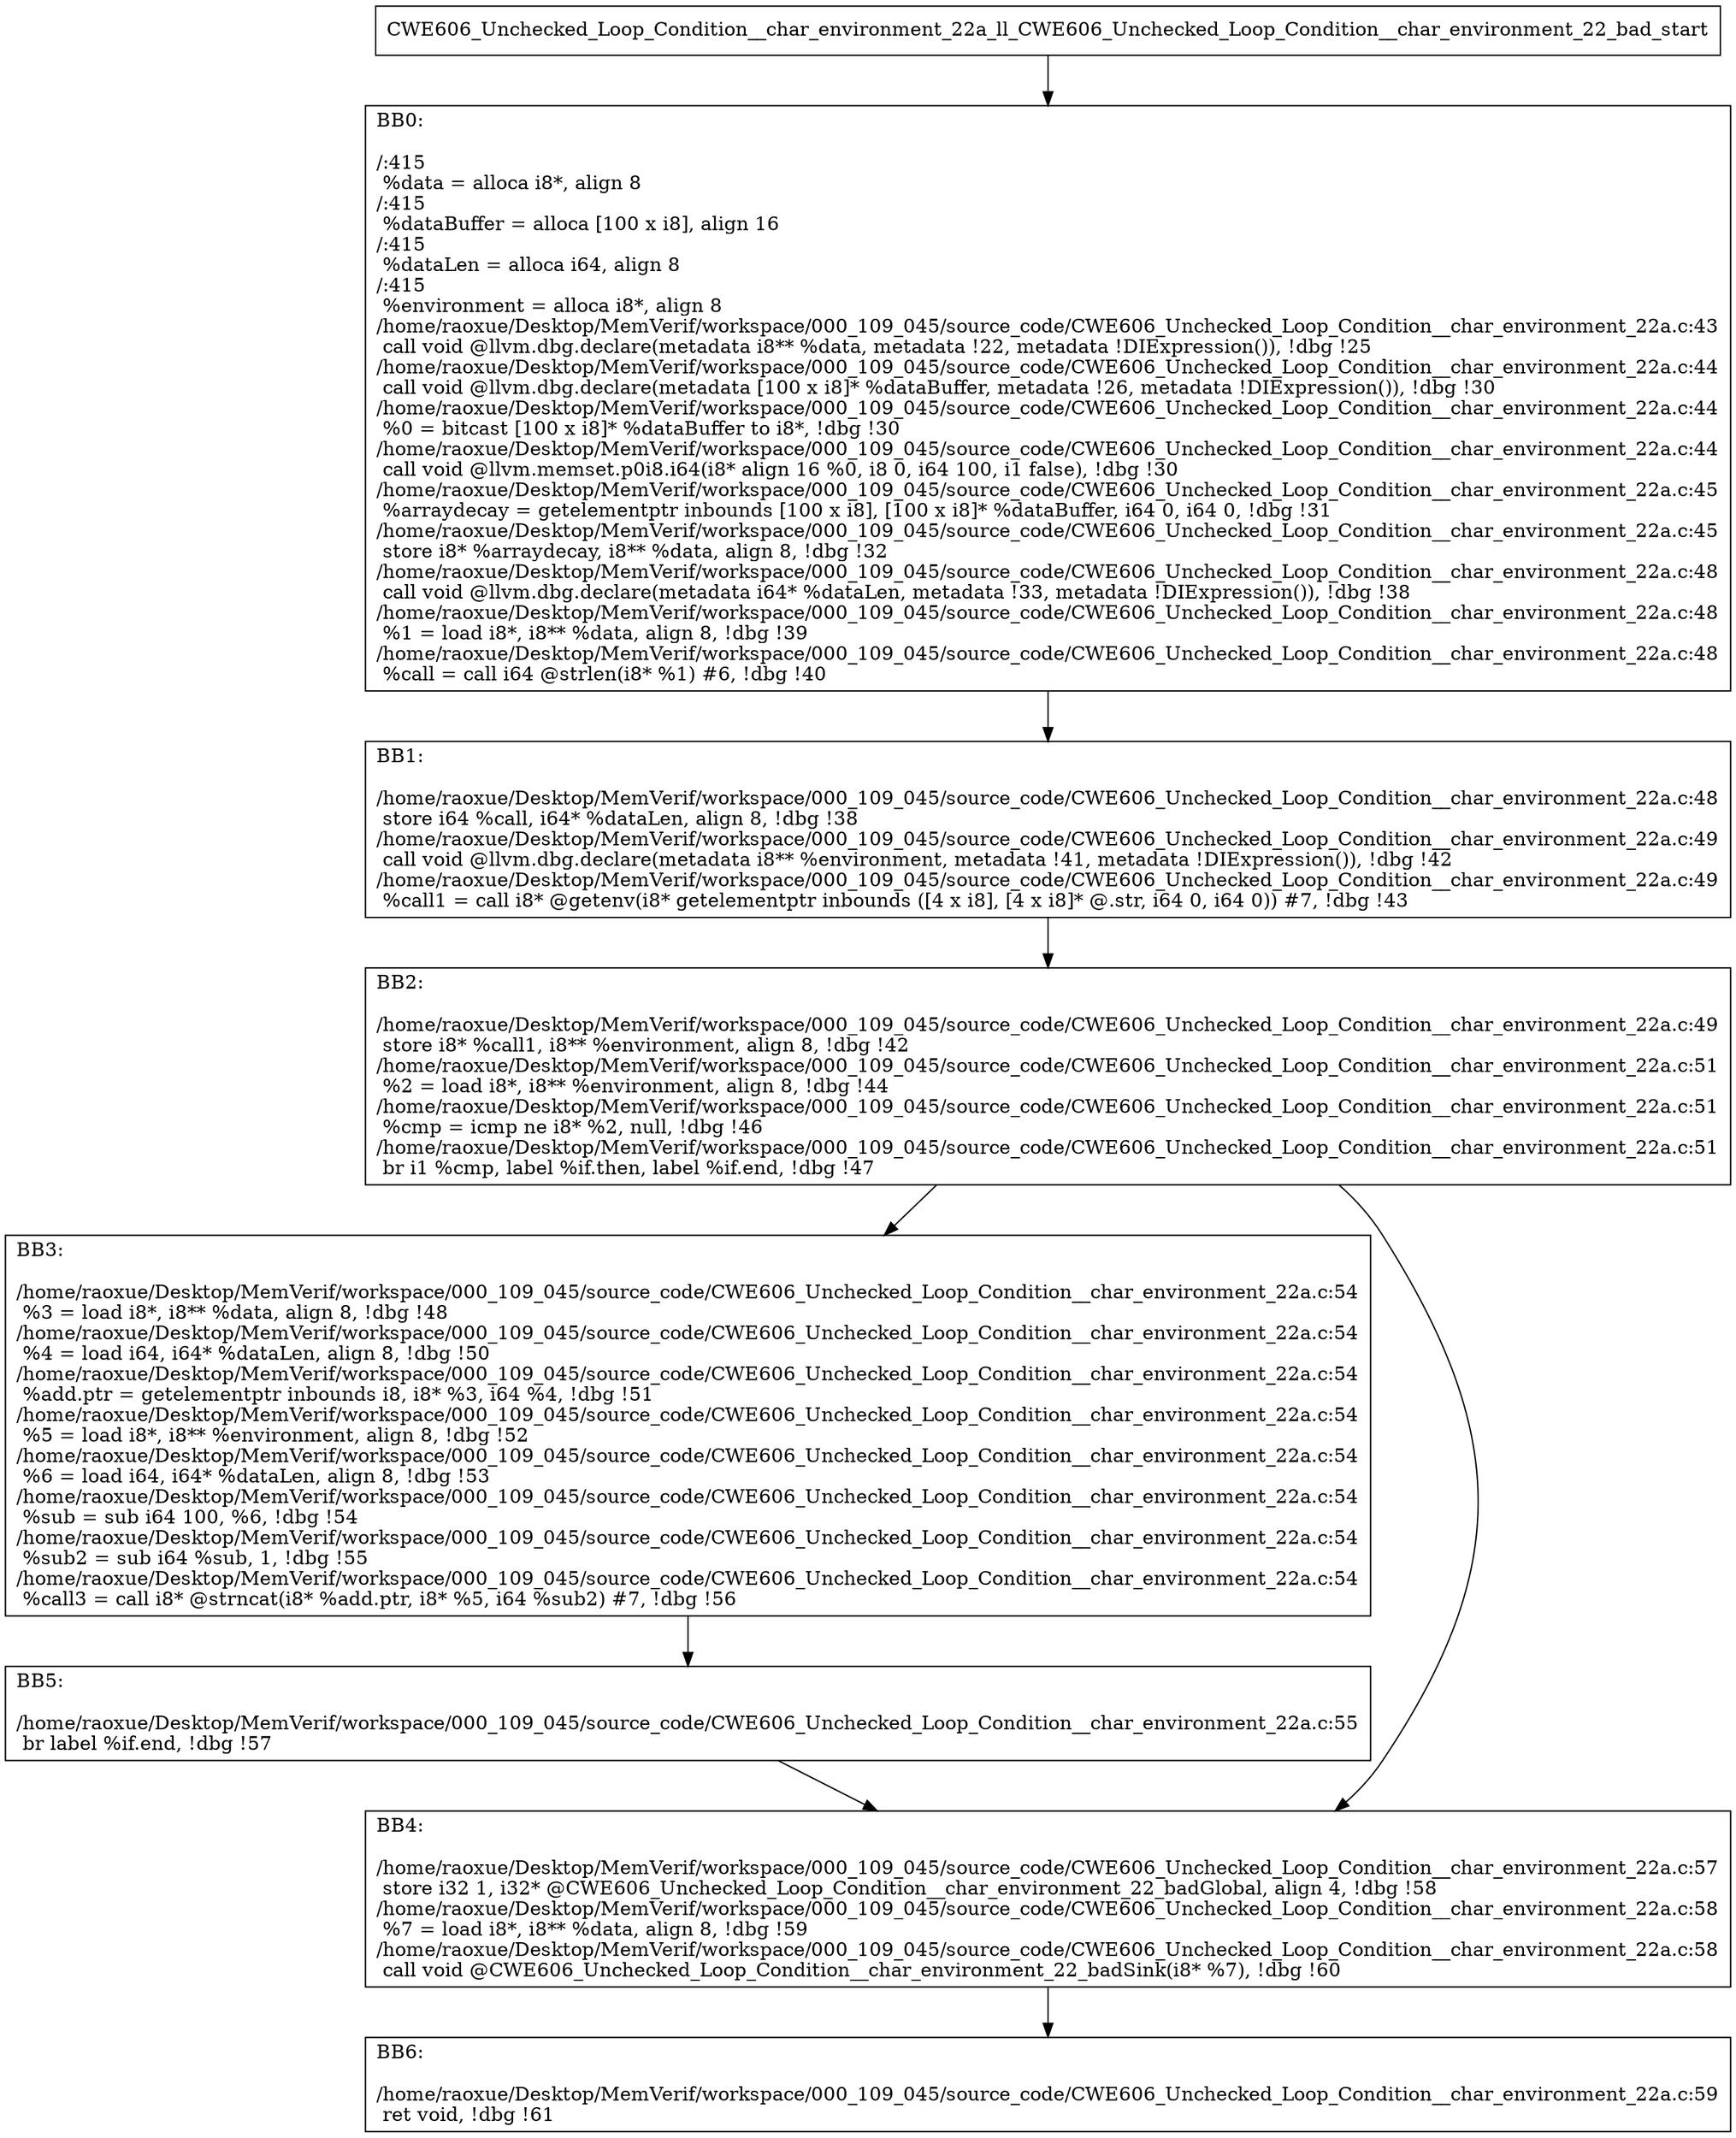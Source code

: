 digraph "CFG for'CWE606_Unchecked_Loop_Condition__char_environment_22a_ll_CWE606_Unchecked_Loop_Condition__char_environment_22_bad' function" {
	BBCWE606_Unchecked_Loop_Condition__char_environment_22a_ll_CWE606_Unchecked_Loop_Condition__char_environment_22_bad_start[shape=record,label="{CWE606_Unchecked_Loop_Condition__char_environment_22a_ll_CWE606_Unchecked_Loop_Condition__char_environment_22_bad_start}"];
	BBCWE606_Unchecked_Loop_Condition__char_environment_22a_ll_CWE606_Unchecked_Loop_Condition__char_environment_22_bad_start-> CWE606_Unchecked_Loop_Condition__char_environment_22a_ll_CWE606_Unchecked_Loop_Condition__char_environment_22_badBB0;
	CWE606_Unchecked_Loop_Condition__char_environment_22a_ll_CWE606_Unchecked_Loop_Condition__char_environment_22_badBB0 [shape=record, label="{BB0:\l\l/:415\l
  %data = alloca i8*, align 8\l
/:415\l
  %dataBuffer = alloca [100 x i8], align 16\l
/:415\l
  %dataLen = alloca i64, align 8\l
/:415\l
  %environment = alloca i8*, align 8\l
/home/raoxue/Desktop/MemVerif/workspace/000_109_045/source_code/CWE606_Unchecked_Loop_Condition__char_environment_22a.c:43\l
  call void @llvm.dbg.declare(metadata i8** %data, metadata !22, metadata !DIExpression()), !dbg !25\l
/home/raoxue/Desktop/MemVerif/workspace/000_109_045/source_code/CWE606_Unchecked_Loop_Condition__char_environment_22a.c:44\l
  call void @llvm.dbg.declare(metadata [100 x i8]* %dataBuffer, metadata !26, metadata !DIExpression()), !dbg !30\l
/home/raoxue/Desktop/MemVerif/workspace/000_109_045/source_code/CWE606_Unchecked_Loop_Condition__char_environment_22a.c:44\l
  %0 = bitcast [100 x i8]* %dataBuffer to i8*, !dbg !30\l
/home/raoxue/Desktop/MemVerif/workspace/000_109_045/source_code/CWE606_Unchecked_Loop_Condition__char_environment_22a.c:44\l
  call void @llvm.memset.p0i8.i64(i8* align 16 %0, i8 0, i64 100, i1 false), !dbg !30\l
/home/raoxue/Desktop/MemVerif/workspace/000_109_045/source_code/CWE606_Unchecked_Loop_Condition__char_environment_22a.c:45\l
  %arraydecay = getelementptr inbounds [100 x i8], [100 x i8]* %dataBuffer, i64 0, i64 0, !dbg !31\l
/home/raoxue/Desktop/MemVerif/workspace/000_109_045/source_code/CWE606_Unchecked_Loop_Condition__char_environment_22a.c:45\l
  store i8* %arraydecay, i8** %data, align 8, !dbg !32\l
/home/raoxue/Desktop/MemVerif/workspace/000_109_045/source_code/CWE606_Unchecked_Loop_Condition__char_environment_22a.c:48\l
  call void @llvm.dbg.declare(metadata i64* %dataLen, metadata !33, metadata !DIExpression()), !dbg !38\l
/home/raoxue/Desktop/MemVerif/workspace/000_109_045/source_code/CWE606_Unchecked_Loop_Condition__char_environment_22a.c:48\l
  %1 = load i8*, i8** %data, align 8, !dbg !39\l
/home/raoxue/Desktop/MemVerif/workspace/000_109_045/source_code/CWE606_Unchecked_Loop_Condition__char_environment_22a.c:48\l
  %call = call i64 @strlen(i8* %1) #6, !dbg !40\l
}"];
	CWE606_Unchecked_Loop_Condition__char_environment_22a_ll_CWE606_Unchecked_Loop_Condition__char_environment_22_badBB0-> CWE606_Unchecked_Loop_Condition__char_environment_22a_ll_CWE606_Unchecked_Loop_Condition__char_environment_22_badBB1;
	CWE606_Unchecked_Loop_Condition__char_environment_22a_ll_CWE606_Unchecked_Loop_Condition__char_environment_22_badBB1 [shape=record, label="{BB1:\l\l/home/raoxue/Desktop/MemVerif/workspace/000_109_045/source_code/CWE606_Unchecked_Loop_Condition__char_environment_22a.c:48\l
  store i64 %call, i64* %dataLen, align 8, !dbg !38\l
/home/raoxue/Desktop/MemVerif/workspace/000_109_045/source_code/CWE606_Unchecked_Loop_Condition__char_environment_22a.c:49\l
  call void @llvm.dbg.declare(metadata i8** %environment, metadata !41, metadata !DIExpression()), !dbg !42\l
/home/raoxue/Desktop/MemVerif/workspace/000_109_045/source_code/CWE606_Unchecked_Loop_Condition__char_environment_22a.c:49\l
  %call1 = call i8* @getenv(i8* getelementptr inbounds ([4 x i8], [4 x i8]* @.str, i64 0, i64 0)) #7, !dbg !43\l
}"];
	CWE606_Unchecked_Loop_Condition__char_environment_22a_ll_CWE606_Unchecked_Loop_Condition__char_environment_22_badBB1-> CWE606_Unchecked_Loop_Condition__char_environment_22a_ll_CWE606_Unchecked_Loop_Condition__char_environment_22_badBB2;
	CWE606_Unchecked_Loop_Condition__char_environment_22a_ll_CWE606_Unchecked_Loop_Condition__char_environment_22_badBB2 [shape=record, label="{BB2:\l\l/home/raoxue/Desktop/MemVerif/workspace/000_109_045/source_code/CWE606_Unchecked_Loop_Condition__char_environment_22a.c:49\l
  store i8* %call1, i8** %environment, align 8, !dbg !42\l
/home/raoxue/Desktop/MemVerif/workspace/000_109_045/source_code/CWE606_Unchecked_Loop_Condition__char_environment_22a.c:51\l
  %2 = load i8*, i8** %environment, align 8, !dbg !44\l
/home/raoxue/Desktop/MemVerif/workspace/000_109_045/source_code/CWE606_Unchecked_Loop_Condition__char_environment_22a.c:51\l
  %cmp = icmp ne i8* %2, null, !dbg !46\l
/home/raoxue/Desktop/MemVerif/workspace/000_109_045/source_code/CWE606_Unchecked_Loop_Condition__char_environment_22a.c:51\l
  br i1 %cmp, label %if.then, label %if.end, !dbg !47\l
}"];
	CWE606_Unchecked_Loop_Condition__char_environment_22a_ll_CWE606_Unchecked_Loop_Condition__char_environment_22_badBB2-> CWE606_Unchecked_Loop_Condition__char_environment_22a_ll_CWE606_Unchecked_Loop_Condition__char_environment_22_badBB3;
	CWE606_Unchecked_Loop_Condition__char_environment_22a_ll_CWE606_Unchecked_Loop_Condition__char_environment_22_badBB2-> CWE606_Unchecked_Loop_Condition__char_environment_22a_ll_CWE606_Unchecked_Loop_Condition__char_environment_22_badBB4;
	CWE606_Unchecked_Loop_Condition__char_environment_22a_ll_CWE606_Unchecked_Loop_Condition__char_environment_22_badBB3 [shape=record, label="{BB3:\l\l/home/raoxue/Desktop/MemVerif/workspace/000_109_045/source_code/CWE606_Unchecked_Loop_Condition__char_environment_22a.c:54\l
  %3 = load i8*, i8** %data, align 8, !dbg !48\l
/home/raoxue/Desktop/MemVerif/workspace/000_109_045/source_code/CWE606_Unchecked_Loop_Condition__char_environment_22a.c:54\l
  %4 = load i64, i64* %dataLen, align 8, !dbg !50\l
/home/raoxue/Desktop/MemVerif/workspace/000_109_045/source_code/CWE606_Unchecked_Loop_Condition__char_environment_22a.c:54\l
  %add.ptr = getelementptr inbounds i8, i8* %3, i64 %4, !dbg !51\l
/home/raoxue/Desktop/MemVerif/workspace/000_109_045/source_code/CWE606_Unchecked_Loop_Condition__char_environment_22a.c:54\l
  %5 = load i8*, i8** %environment, align 8, !dbg !52\l
/home/raoxue/Desktop/MemVerif/workspace/000_109_045/source_code/CWE606_Unchecked_Loop_Condition__char_environment_22a.c:54\l
  %6 = load i64, i64* %dataLen, align 8, !dbg !53\l
/home/raoxue/Desktop/MemVerif/workspace/000_109_045/source_code/CWE606_Unchecked_Loop_Condition__char_environment_22a.c:54\l
  %sub = sub i64 100, %6, !dbg !54\l
/home/raoxue/Desktop/MemVerif/workspace/000_109_045/source_code/CWE606_Unchecked_Loop_Condition__char_environment_22a.c:54\l
  %sub2 = sub i64 %sub, 1, !dbg !55\l
/home/raoxue/Desktop/MemVerif/workspace/000_109_045/source_code/CWE606_Unchecked_Loop_Condition__char_environment_22a.c:54\l
  %call3 = call i8* @strncat(i8* %add.ptr, i8* %5, i64 %sub2) #7, !dbg !56\l
}"];
	CWE606_Unchecked_Loop_Condition__char_environment_22a_ll_CWE606_Unchecked_Loop_Condition__char_environment_22_badBB3-> CWE606_Unchecked_Loop_Condition__char_environment_22a_ll_CWE606_Unchecked_Loop_Condition__char_environment_22_badBB5;
	CWE606_Unchecked_Loop_Condition__char_environment_22a_ll_CWE606_Unchecked_Loop_Condition__char_environment_22_badBB5 [shape=record, label="{BB5:\l\l/home/raoxue/Desktop/MemVerif/workspace/000_109_045/source_code/CWE606_Unchecked_Loop_Condition__char_environment_22a.c:55\l
  br label %if.end, !dbg !57\l
}"];
	CWE606_Unchecked_Loop_Condition__char_environment_22a_ll_CWE606_Unchecked_Loop_Condition__char_environment_22_badBB5-> CWE606_Unchecked_Loop_Condition__char_environment_22a_ll_CWE606_Unchecked_Loop_Condition__char_environment_22_badBB4;
	CWE606_Unchecked_Loop_Condition__char_environment_22a_ll_CWE606_Unchecked_Loop_Condition__char_environment_22_badBB4 [shape=record, label="{BB4:\l\l/home/raoxue/Desktop/MemVerif/workspace/000_109_045/source_code/CWE606_Unchecked_Loop_Condition__char_environment_22a.c:57\l
  store i32 1, i32* @CWE606_Unchecked_Loop_Condition__char_environment_22_badGlobal, align 4, !dbg !58\l
/home/raoxue/Desktop/MemVerif/workspace/000_109_045/source_code/CWE606_Unchecked_Loop_Condition__char_environment_22a.c:58\l
  %7 = load i8*, i8** %data, align 8, !dbg !59\l
/home/raoxue/Desktop/MemVerif/workspace/000_109_045/source_code/CWE606_Unchecked_Loop_Condition__char_environment_22a.c:58\l
  call void @CWE606_Unchecked_Loop_Condition__char_environment_22_badSink(i8* %7), !dbg !60\l
}"];
	CWE606_Unchecked_Loop_Condition__char_environment_22a_ll_CWE606_Unchecked_Loop_Condition__char_environment_22_badBB4-> CWE606_Unchecked_Loop_Condition__char_environment_22a_ll_CWE606_Unchecked_Loop_Condition__char_environment_22_badBB6;
	CWE606_Unchecked_Loop_Condition__char_environment_22a_ll_CWE606_Unchecked_Loop_Condition__char_environment_22_badBB6 [shape=record, label="{BB6:\l\l/home/raoxue/Desktop/MemVerif/workspace/000_109_045/source_code/CWE606_Unchecked_Loop_Condition__char_environment_22a.c:59\l
  ret void, !dbg !61\l
}"];
}
